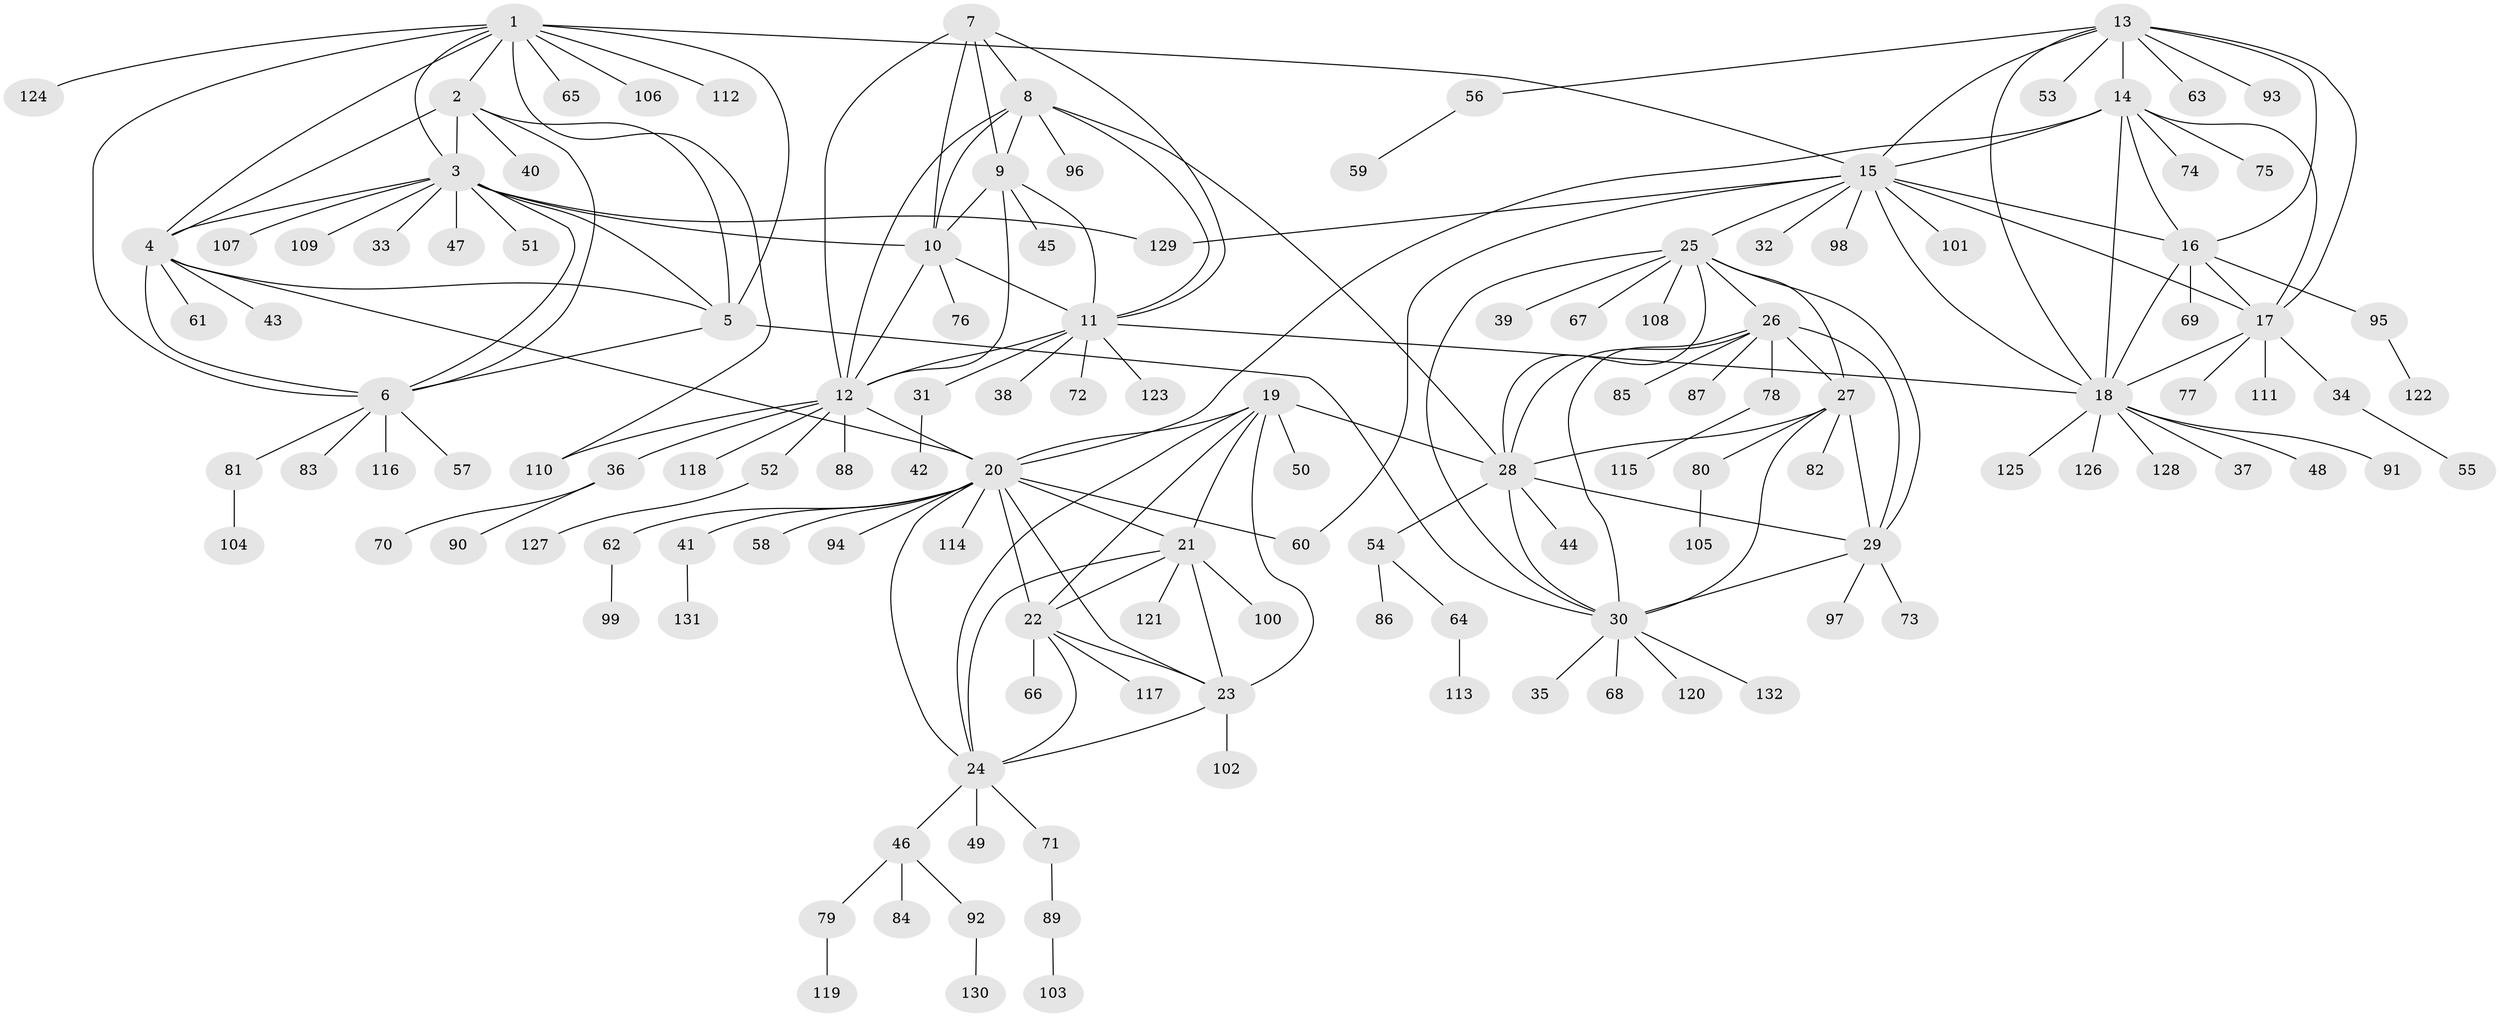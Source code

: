 // coarse degree distribution, {5: 0.0875, 7: 0.0625, 4: 0.0375, 6: 0.0125, 1: 0.625, 10: 0.025, 16: 0.0125, 2: 0.075, 9: 0.0375, 3: 0.0125, 8: 0.0125}
// Generated by graph-tools (version 1.1) at 2025/37/03/04/25 23:37:34]
// undirected, 132 vertices, 190 edges
graph export_dot {
  node [color=gray90,style=filled];
  1;
  2;
  3;
  4;
  5;
  6;
  7;
  8;
  9;
  10;
  11;
  12;
  13;
  14;
  15;
  16;
  17;
  18;
  19;
  20;
  21;
  22;
  23;
  24;
  25;
  26;
  27;
  28;
  29;
  30;
  31;
  32;
  33;
  34;
  35;
  36;
  37;
  38;
  39;
  40;
  41;
  42;
  43;
  44;
  45;
  46;
  47;
  48;
  49;
  50;
  51;
  52;
  53;
  54;
  55;
  56;
  57;
  58;
  59;
  60;
  61;
  62;
  63;
  64;
  65;
  66;
  67;
  68;
  69;
  70;
  71;
  72;
  73;
  74;
  75;
  76;
  77;
  78;
  79;
  80;
  81;
  82;
  83;
  84;
  85;
  86;
  87;
  88;
  89;
  90;
  91;
  92;
  93;
  94;
  95;
  96;
  97;
  98;
  99;
  100;
  101;
  102;
  103;
  104;
  105;
  106;
  107;
  108;
  109;
  110;
  111;
  112;
  113;
  114;
  115;
  116;
  117;
  118;
  119;
  120;
  121;
  122;
  123;
  124;
  125;
  126;
  127;
  128;
  129;
  130;
  131;
  132;
  1 -- 2;
  1 -- 3;
  1 -- 4;
  1 -- 5;
  1 -- 6;
  1 -- 15;
  1 -- 65;
  1 -- 106;
  1 -- 110;
  1 -- 112;
  1 -- 124;
  2 -- 3;
  2 -- 4;
  2 -- 5;
  2 -- 6;
  2 -- 40;
  3 -- 4;
  3 -- 5;
  3 -- 6;
  3 -- 10;
  3 -- 33;
  3 -- 47;
  3 -- 51;
  3 -- 107;
  3 -- 109;
  3 -- 129;
  4 -- 5;
  4 -- 6;
  4 -- 20;
  4 -- 43;
  4 -- 61;
  5 -- 6;
  5 -- 30;
  6 -- 57;
  6 -- 81;
  6 -- 83;
  6 -- 116;
  7 -- 8;
  7 -- 9;
  7 -- 10;
  7 -- 11;
  7 -- 12;
  8 -- 9;
  8 -- 10;
  8 -- 11;
  8 -- 12;
  8 -- 28;
  8 -- 96;
  9 -- 10;
  9 -- 11;
  9 -- 12;
  9 -- 45;
  10 -- 11;
  10 -- 12;
  10 -- 76;
  11 -- 12;
  11 -- 18;
  11 -- 31;
  11 -- 38;
  11 -- 72;
  11 -- 123;
  12 -- 20;
  12 -- 36;
  12 -- 52;
  12 -- 88;
  12 -- 110;
  12 -- 118;
  13 -- 14;
  13 -- 15;
  13 -- 16;
  13 -- 17;
  13 -- 18;
  13 -- 53;
  13 -- 56;
  13 -- 63;
  13 -- 93;
  14 -- 15;
  14 -- 16;
  14 -- 17;
  14 -- 18;
  14 -- 20;
  14 -- 74;
  14 -- 75;
  15 -- 16;
  15 -- 17;
  15 -- 18;
  15 -- 25;
  15 -- 32;
  15 -- 60;
  15 -- 98;
  15 -- 101;
  15 -- 129;
  16 -- 17;
  16 -- 18;
  16 -- 69;
  16 -- 95;
  17 -- 18;
  17 -- 34;
  17 -- 77;
  17 -- 111;
  18 -- 37;
  18 -- 48;
  18 -- 91;
  18 -- 125;
  18 -- 126;
  18 -- 128;
  19 -- 20;
  19 -- 21;
  19 -- 22;
  19 -- 23;
  19 -- 24;
  19 -- 28;
  19 -- 50;
  20 -- 21;
  20 -- 22;
  20 -- 23;
  20 -- 24;
  20 -- 41;
  20 -- 58;
  20 -- 60;
  20 -- 62;
  20 -- 94;
  20 -- 114;
  21 -- 22;
  21 -- 23;
  21 -- 24;
  21 -- 100;
  21 -- 121;
  22 -- 23;
  22 -- 24;
  22 -- 66;
  22 -- 117;
  23 -- 24;
  23 -- 102;
  24 -- 46;
  24 -- 49;
  24 -- 71;
  25 -- 26;
  25 -- 27;
  25 -- 28;
  25 -- 29;
  25 -- 30;
  25 -- 39;
  25 -- 67;
  25 -- 108;
  26 -- 27;
  26 -- 28;
  26 -- 29;
  26 -- 30;
  26 -- 78;
  26 -- 85;
  26 -- 87;
  27 -- 28;
  27 -- 29;
  27 -- 30;
  27 -- 80;
  27 -- 82;
  28 -- 29;
  28 -- 30;
  28 -- 44;
  28 -- 54;
  29 -- 30;
  29 -- 73;
  29 -- 97;
  30 -- 35;
  30 -- 68;
  30 -- 120;
  30 -- 132;
  31 -- 42;
  34 -- 55;
  36 -- 70;
  36 -- 90;
  41 -- 131;
  46 -- 79;
  46 -- 84;
  46 -- 92;
  52 -- 127;
  54 -- 64;
  54 -- 86;
  56 -- 59;
  62 -- 99;
  64 -- 113;
  71 -- 89;
  78 -- 115;
  79 -- 119;
  80 -- 105;
  81 -- 104;
  89 -- 103;
  92 -- 130;
  95 -- 122;
}
